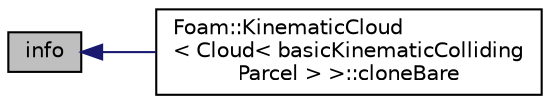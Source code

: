 digraph "info"
{
  bgcolor="transparent";
  edge [fontname="Helvetica",fontsize="10",labelfontname="Helvetica",labelfontsize="10"];
  node [fontname="Helvetica",fontsize="10",shape=record];
  rankdir="LR";
  Node220 [label="info",height=0.2,width=0.4,color="black", fillcolor="grey75", style="filled", fontcolor="black"];
  Node220 -> Node221 [dir="back",color="midnightblue",fontsize="10",style="solid",fontname="Helvetica"];
  Node221 [label="Foam::KinematicCloud\l\< Cloud\< basicKinematicColliding\lParcel \> \>::cloneBare",height=0.2,width=0.4,color="black",URL="$a24913.html#a519c85b79b984c70934c244a934588ca",tooltip="Construct and return bare clone based on (this) with new name. "];
}
